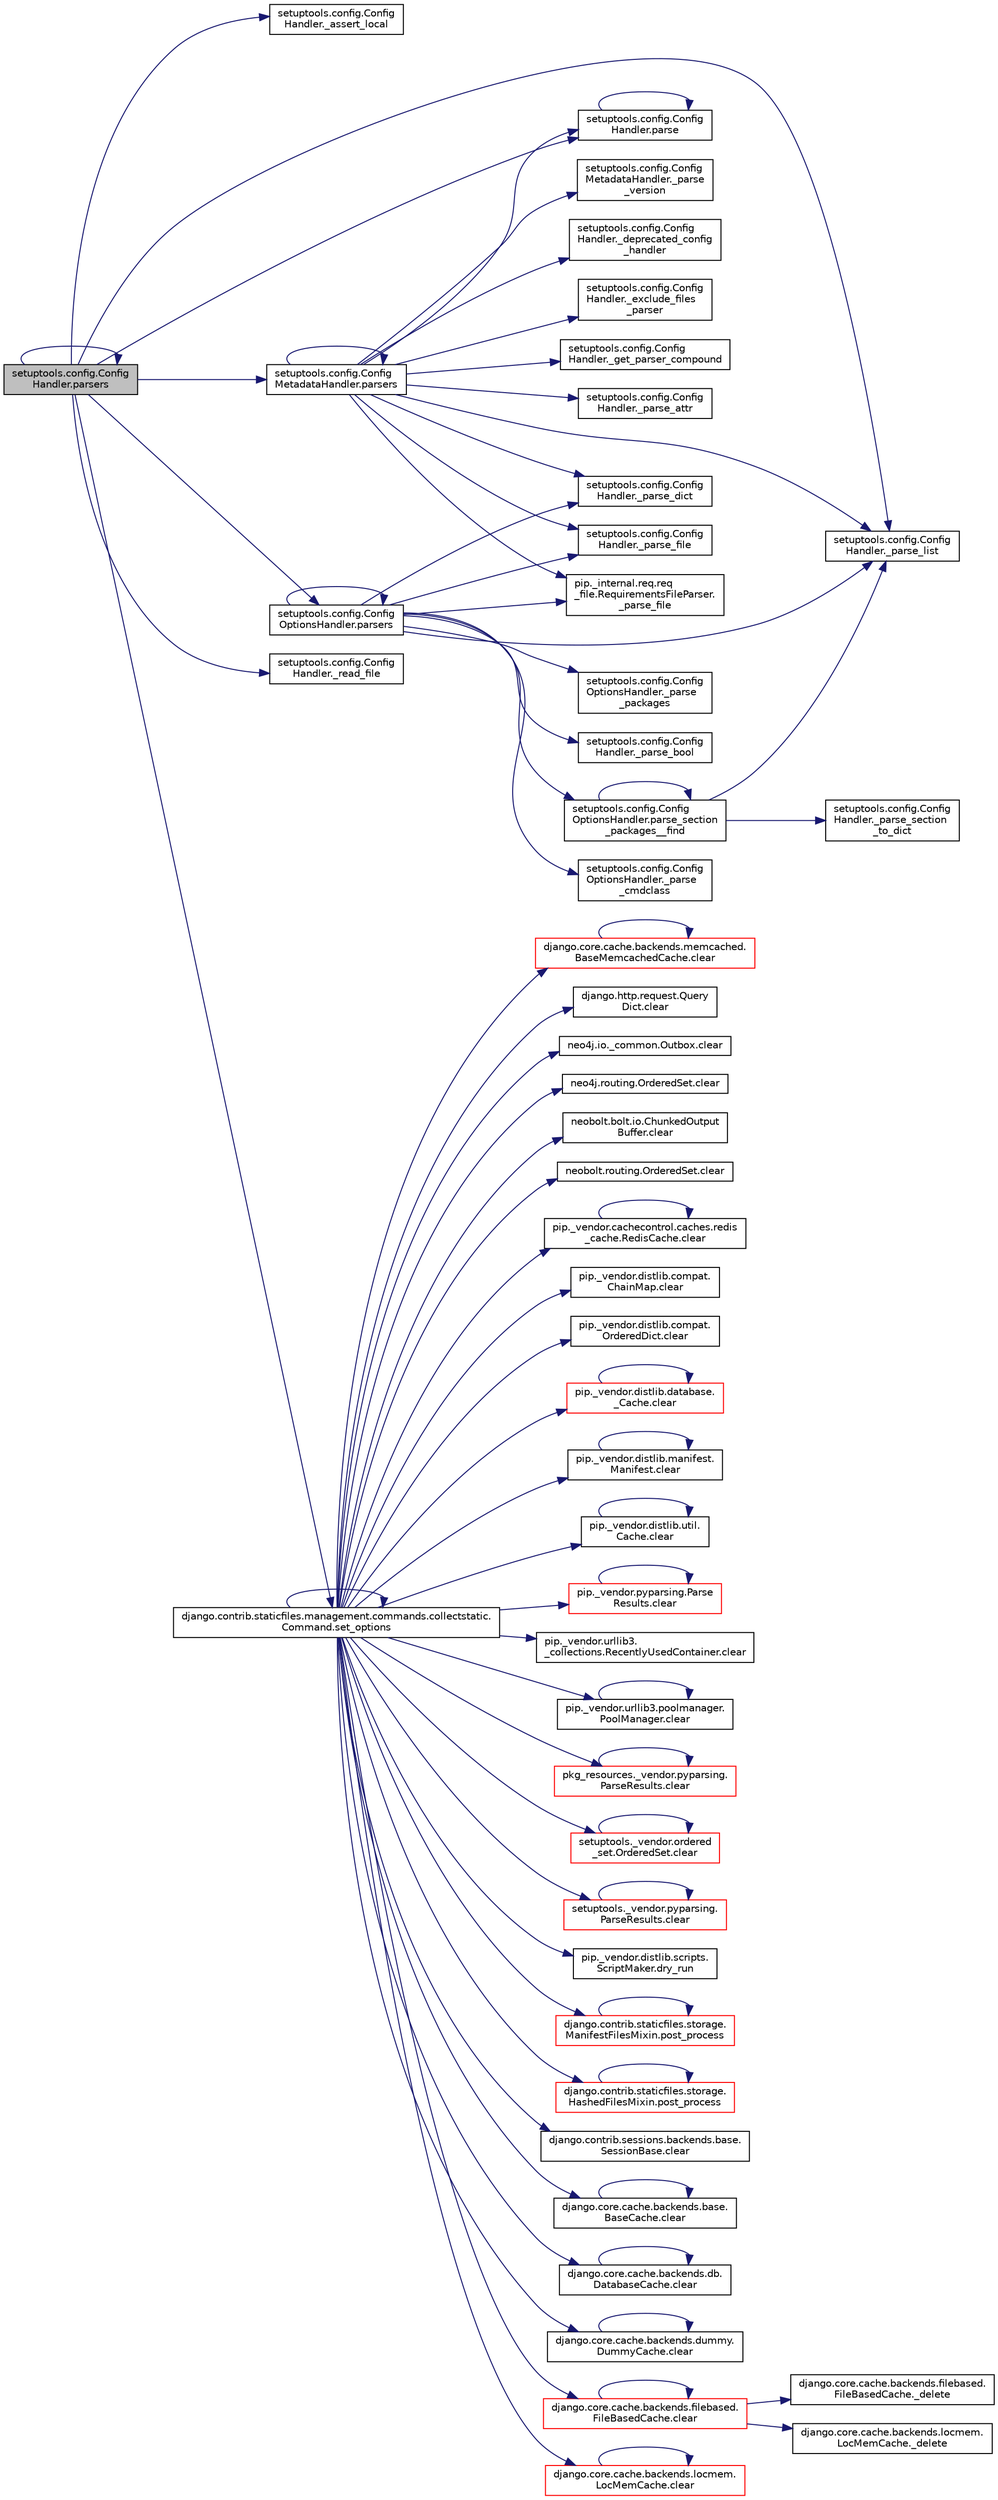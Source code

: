 digraph "setuptools.config.ConfigHandler.parsers"
{
 // LATEX_PDF_SIZE
  edge [fontname="Helvetica",fontsize="10",labelfontname="Helvetica",labelfontsize="10"];
  node [fontname="Helvetica",fontsize="10",shape=record];
  rankdir="LR";
  Node1 [label="setuptools.config.Config\lHandler.parsers",height=0.2,width=0.4,color="black", fillcolor="grey75", style="filled", fontcolor="black",tooltip=" "];
  Node1 -> Node2 [color="midnightblue",fontsize="10",style="solid",fontname="Helvetica"];
  Node2 [label="setuptools.config.Config\lHandler._assert_local",height=0.2,width=0.4,color="black", fillcolor="white", style="filled",URL="$d2/d75/classsetuptools_1_1config_1_1_config_handler.html#a49979d6f7ed39fa9a7d20e66061c781a",tooltip=" "];
  Node1 -> Node3 [color="midnightblue",fontsize="10",style="solid",fontname="Helvetica"];
  Node3 [label="setuptools.config.Config\lHandler._parse_list",height=0.2,width=0.4,color="black", fillcolor="white", style="filled",URL="$d2/d75/classsetuptools_1_1config_1_1_config_handler.html#a53bdaadbf9ca6e60f15b06528c5c03ca",tooltip=" "];
  Node1 -> Node4 [color="midnightblue",fontsize="10",style="solid",fontname="Helvetica"];
  Node4 [label="setuptools.config.Config\lHandler._read_file",height=0.2,width=0.4,color="black", fillcolor="white", style="filled",URL="$d2/d75/classsetuptools_1_1config_1_1_config_handler.html#ab549a9284047eb64e5abebd53c71434b",tooltip=" "];
  Node1 -> Node5 [color="midnightblue",fontsize="10",style="solid",fontname="Helvetica"];
  Node5 [label="setuptools.config.Config\lHandler.parse",height=0.2,width=0.4,color="black", fillcolor="white", style="filled",URL="$d2/d75/classsetuptools_1_1config_1_1_config_handler.html#afdcabf01520d6e9a99ebf893b8422f17",tooltip=" "];
  Node5 -> Node5 [color="midnightblue",fontsize="10",style="solid",fontname="Helvetica"];
  Node1 -> Node1 [color="midnightblue",fontsize="10",style="solid",fontname="Helvetica"];
  Node1 -> Node6 [color="midnightblue",fontsize="10",style="solid",fontname="Helvetica"];
  Node6 [label="setuptools.config.Config\lMetadataHandler.parsers",height=0.2,width=0.4,color="black", fillcolor="white", style="filled",URL="$d5/db2/classsetuptools_1_1config_1_1_config_metadata_handler.html#a79d5728ed108d5aaa690deca115678f1",tooltip=" "];
  Node6 -> Node7 [color="midnightblue",fontsize="10",style="solid",fontname="Helvetica"];
  Node7 [label="setuptools.config.Config\lHandler._deprecated_config\l_handler",height=0.2,width=0.4,color="black", fillcolor="white", style="filled",URL="$d2/d75/classsetuptools_1_1config_1_1_config_handler.html#aedd69f721ddf825973d38332a80e3cd7",tooltip=" "];
  Node6 -> Node8 [color="midnightblue",fontsize="10",style="solid",fontname="Helvetica"];
  Node8 [label="setuptools.config.Config\lHandler._exclude_files\l_parser",height=0.2,width=0.4,color="black", fillcolor="white", style="filled",URL="$d2/d75/classsetuptools_1_1config_1_1_config_handler.html#a8a2a0d807bcf58ca0209c9f8a9c55ffd",tooltip=" "];
  Node6 -> Node9 [color="midnightblue",fontsize="10",style="solid",fontname="Helvetica"];
  Node9 [label="setuptools.config.Config\lHandler._get_parser_compound",height=0.2,width=0.4,color="black", fillcolor="white", style="filled",URL="$d2/d75/classsetuptools_1_1config_1_1_config_handler.html#a0fb26eff42124e3f203e5a60dd63d09e",tooltip=" "];
  Node6 -> Node10 [color="midnightblue",fontsize="10",style="solid",fontname="Helvetica"];
  Node10 [label="setuptools.config.Config\lHandler._parse_attr",height=0.2,width=0.4,color="black", fillcolor="white", style="filled",URL="$d2/d75/classsetuptools_1_1config_1_1_config_handler.html#ac0a78696cb3b2cfac7e4b274b2c973d1",tooltip=" "];
  Node6 -> Node11 [color="midnightblue",fontsize="10",style="solid",fontname="Helvetica"];
  Node11 [label="setuptools.config.Config\lHandler._parse_dict",height=0.2,width=0.4,color="black", fillcolor="white", style="filled",URL="$d2/d75/classsetuptools_1_1config_1_1_config_handler.html#a48d29b987a470a70da7a1cd03370cc09",tooltip=" "];
  Node6 -> Node12 [color="midnightblue",fontsize="10",style="solid",fontname="Helvetica"];
  Node12 [label="setuptools.config.Config\lHandler._parse_file",height=0.2,width=0.4,color="black", fillcolor="white", style="filled",URL="$d2/d75/classsetuptools_1_1config_1_1_config_handler.html#ac3a3e661578af81b7dd99bcb934eef66",tooltip=" "];
  Node6 -> Node13 [color="midnightblue",fontsize="10",style="solid",fontname="Helvetica"];
  Node13 [label="pip._internal.req.req\l_file.RequirementsFileParser.\l_parse_file",height=0.2,width=0.4,color="black", fillcolor="white", style="filled",URL="$df/d5c/classpip_1_1__internal_1_1req_1_1req__file_1_1_requirements_file_parser.html#aa3f34650d4f46adba1f8d72fc5aeffd0",tooltip=" "];
  Node6 -> Node3 [color="midnightblue",fontsize="10",style="solid",fontname="Helvetica"];
  Node6 -> Node14 [color="midnightblue",fontsize="10",style="solid",fontname="Helvetica"];
  Node14 [label="setuptools.config.Config\lMetadataHandler._parse\l_version",height=0.2,width=0.4,color="black", fillcolor="white", style="filled",URL="$d5/db2/classsetuptools_1_1config_1_1_config_metadata_handler.html#ae12fa89d1f5aed27ab79c89590f48ae4",tooltip=" "];
  Node6 -> Node5 [color="midnightblue",fontsize="10",style="solid",fontname="Helvetica"];
  Node6 -> Node6 [color="midnightblue",fontsize="10",style="solid",fontname="Helvetica"];
  Node1 -> Node15 [color="midnightblue",fontsize="10",style="solid",fontname="Helvetica"];
  Node15 [label="setuptools.config.Config\lOptionsHandler.parsers",height=0.2,width=0.4,color="black", fillcolor="white", style="filled",URL="$d7/d6f/classsetuptools_1_1config_1_1_config_options_handler.html#a84db64d7a8a64c2816c2967a1ba1a486",tooltip=" "];
  Node15 -> Node16 [color="midnightblue",fontsize="10",style="solid",fontname="Helvetica"];
  Node16 [label="setuptools.config.Config\lHandler._parse_bool",height=0.2,width=0.4,color="black", fillcolor="white", style="filled",URL="$d2/d75/classsetuptools_1_1config_1_1_config_handler.html#aaa2a1f90fc5efd539bdf9b4061e66c1a",tooltip=" "];
  Node15 -> Node17 [color="midnightblue",fontsize="10",style="solid",fontname="Helvetica"];
  Node17 [label="setuptools.config.Config\lOptionsHandler._parse\l_cmdclass",height=0.2,width=0.4,color="black", fillcolor="white", style="filled",URL="$d7/d6f/classsetuptools_1_1config_1_1_config_options_handler.html#af3b6093377dde739a4fa3f33549c8311",tooltip=" "];
  Node15 -> Node11 [color="midnightblue",fontsize="10",style="solid",fontname="Helvetica"];
  Node15 -> Node12 [color="midnightblue",fontsize="10",style="solid",fontname="Helvetica"];
  Node15 -> Node13 [color="midnightblue",fontsize="10",style="solid",fontname="Helvetica"];
  Node15 -> Node3 [color="midnightblue",fontsize="10",style="solid",fontname="Helvetica"];
  Node15 -> Node18 [color="midnightblue",fontsize="10",style="solid",fontname="Helvetica"];
  Node18 [label="setuptools.config.Config\lOptionsHandler._parse\l_packages",height=0.2,width=0.4,color="black", fillcolor="white", style="filled",URL="$d7/d6f/classsetuptools_1_1config_1_1_config_options_handler.html#a46c69972155da2b5753614c9dda88541",tooltip=" "];
  Node15 -> Node19 [color="midnightblue",fontsize="10",style="solid",fontname="Helvetica"];
  Node19 [label="setuptools.config.Config\lOptionsHandler.parse_section\l_packages__find",height=0.2,width=0.4,color="black", fillcolor="white", style="filled",URL="$d7/d6f/classsetuptools_1_1config_1_1_config_options_handler.html#afed6ee3f1ec81344d74bdf4628e4c46c",tooltip=" "];
  Node19 -> Node3 [color="midnightblue",fontsize="10",style="solid",fontname="Helvetica"];
  Node19 -> Node20 [color="midnightblue",fontsize="10",style="solid",fontname="Helvetica"];
  Node20 [label="setuptools.config.Config\lHandler._parse_section\l_to_dict",height=0.2,width=0.4,color="black", fillcolor="white", style="filled",URL="$d2/d75/classsetuptools_1_1config_1_1_config_handler.html#ac7467d9c88e5da8b3c5565be4efe7aaf",tooltip=" "];
  Node19 -> Node19 [color="midnightblue",fontsize="10",style="solid",fontname="Helvetica"];
  Node15 -> Node15 [color="midnightblue",fontsize="10",style="solid",fontname="Helvetica"];
  Node1 -> Node21 [color="midnightblue",fontsize="10",style="solid",fontname="Helvetica"];
  Node21 [label="django.contrib.staticfiles.management.commands.collectstatic.\lCommand.set_options",height=0.2,width=0.4,color="black", fillcolor="white", style="filled",URL="$d8/df6/classdjango_1_1contrib_1_1staticfiles_1_1management_1_1commands_1_1collectstatic_1_1_command.html#aeea3ec13d3e5f93e38feb3eeff67379f",tooltip=" "];
  Node21 -> Node22 [color="midnightblue",fontsize="10",style="solid",fontname="Helvetica"];
  Node22 [label="django.contrib.sessions.backends.base.\lSessionBase.clear",height=0.2,width=0.4,color="black", fillcolor="white", style="filled",URL="$d1/d6e/classdjango_1_1contrib_1_1sessions_1_1backends_1_1base_1_1_session_base.html#a9923de84b6e5c0d6bc9ecbf0778d0202",tooltip=" "];
  Node21 -> Node23 [color="midnightblue",fontsize="10",style="solid",fontname="Helvetica"];
  Node23 [label="django.core.cache.backends.base.\lBaseCache.clear",height=0.2,width=0.4,color="black", fillcolor="white", style="filled",URL="$d0/d87/classdjango_1_1core_1_1cache_1_1backends_1_1base_1_1_base_cache.html#a8791f86a6f19ce42f670986262149bc3",tooltip=" "];
  Node23 -> Node23 [color="midnightblue",fontsize="10",style="solid",fontname="Helvetica"];
  Node21 -> Node24 [color="midnightblue",fontsize="10",style="solid",fontname="Helvetica"];
  Node24 [label="django.core.cache.backends.db.\lDatabaseCache.clear",height=0.2,width=0.4,color="black", fillcolor="white", style="filled",URL="$d7/dcb/classdjango_1_1core_1_1cache_1_1backends_1_1db_1_1_database_cache.html#af511062e32fc6824af6fc1eb19548aeb",tooltip=" "];
  Node24 -> Node24 [color="midnightblue",fontsize="10",style="solid",fontname="Helvetica"];
  Node21 -> Node25 [color="midnightblue",fontsize="10",style="solid",fontname="Helvetica"];
  Node25 [label="django.core.cache.backends.dummy.\lDummyCache.clear",height=0.2,width=0.4,color="black", fillcolor="white", style="filled",URL="$d6/db9/classdjango_1_1core_1_1cache_1_1backends_1_1dummy_1_1_dummy_cache.html#a1cf55299c46a6cfea73f06a4bdcdff2f",tooltip=" "];
  Node25 -> Node25 [color="midnightblue",fontsize="10",style="solid",fontname="Helvetica"];
  Node21 -> Node26 [color="midnightblue",fontsize="10",style="solid",fontname="Helvetica"];
  Node26 [label="django.core.cache.backends.filebased.\lFileBasedCache.clear",height=0.2,width=0.4,color="red", fillcolor="white", style="filled",URL="$df/d01/classdjango_1_1core_1_1cache_1_1backends_1_1filebased_1_1_file_based_cache.html#ac167961bc9c3a1fabc5d0928eb3190c8",tooltip=" "];
  Node26 -> Node27 [color="midnightblue",fontsize="10",style="solid",fontname="Helvetica"];
  Node27 [label="django.core.cache.backends.filebased.\lFileBasedCache._delete",height=0.2,width=0.4,color="black", fillcolor="white", style="filled",URL="$df/d01/classdjango_1_1core_1_1cache_1_1backends_1_1filebased_1_1_file_based_cache.html#ac88a1214f261f4ed0ff2aaef97edc909",tooltip=" "];
  Node26 -> Node28 [color="midnightblue",fontsize="10",style="solid",fontname="Helvetica"];
  Node28 [label="django.core.cache.backends.locmem.\lLocMemCache._delete",height=0.2,width=0.4,color="black", fillcolor="white", style="filled",URL="$de/d7d/classdjango_1_1core_1_1cache_1_1backends_1_1locmem_1_1_loc_mem_cache.html#aa7043e1ac85f7e4ce360bdd7c72ba916",tooltip=" "];
  Node26 -> Node26 [color="midnightblue",fontsize="10",style="solid",fontname="Helvetica"];
  Node21 -> Node30 [color="midnightblue",fontsize="10",style="solid",fontname="Helvetica"];
  Node30 [label="django.core.cache.backends.locmem.\lLocMemCache.clear",height=0.2,width=0.4,color="red", fillcolor="white", style="filled",URL="$de/d7d/classdjango_1_1core_1_1cache_1_1backends_1_1locmem_1_1_loc_mem_cache.html#a62bd9f5b7218aacd48d7acb4b4ae9759",tooltip=" "];
  Node30 -> Node30 [color="midnightblue",fontsize="10",style="solid",fontname="Helvetica"];
  Node21 -> Node32 [color="midnightblue",fontsize="10",style="solid",fontname="Helvetica"];
  Node32 [label="django.core.cache.backends.memcached.\lBaseMemcachedCache.clear",height=0.2,width=0.4,color="red", fillcolor="white", style="filled",URL="$d3/d36/classdjango_1_1core_1_1cache_1_1backends_1_1memcached_1_1_base_memcached_cache.html#a02e12e9da36dc48b9b5c8187dd420e61",tooltip=" "];
  Node32 -> Node32 [color="midnightblue",fontsize="10",style="solid",fontname="Helvetica"];
  Node21 -> Node33 [color="midnightblue",fontsize="10",style="solid",fontname="Helvetica"];
  Node33 [label="django.http.request.Query\lDict.clear",height=0.2,width=0.4,color="black", fillcolor="white", style="filled",URL="$d3/dd6/classdjango_1_1http_1_1request_1_1_query_dict.html#acf330977c96f446b60ce6da48fc80e73",tooltip=" "];
  Node21 -> Node34 [color="midnightblue",fontsize="10",style="solid",fontname="Helvetica"];
  Node34 [label="neo4j.io._common.Outbox.clear",height=0.2,width=0.4,color="black", fillcolor="white", style="filled",URL="$d0/dce/classneo4j_1_1io_1_1__common_1_1_outbox.html#a9528c7644593f84c6376709b326c51b6",tooltip=" "];
  Node21 -> Node35 [color="midnightblue",fontsize="10",style="solid",fontname="Helvetica"];
  Node35 [label="neo4j.routing.OrderedSet.clear",height=0.2,width=0.4,color="black", fillcolor="white", style="filled",URL="$da/d21/classneo4j_1_1routing_1_1_ordered_set.html#a6482bbc6dd861a7dece8c52fcc6729f7",tooltip=" "];
  Node21 -> Node36 [color="midnightblue",fontsize="10",style="solid",fontname="Helvetica"];
  Node36 [label="neobolt.bolt.io.ChunkedOutput\lBuffer.clear",height=0.2,width=0.4,color="black", fillcolor="white", style="filled",URL="$d1/d4e/classneobolt_1_1bolt_1_1io_1_1_chunked_output_buffer.html#a9c0e88272444914cc5bf3f3ff844b518",tooltip=" "];
  Node21 -> Node37 [color="midnightblue",fontsize="10",style="solid",fontname="Helvetica"];
  Node37 [label="neobolt.routing.OrderedSet.clear",height=0.2,width=0.4,color="black", fillcolor="white", style="filled",URL="$de/d18/classneobolt_1_1routing_1_1_ordered_set.html#a64c7179a917683fad779283fc3867baf",tooltip=" "];
  Node21 -> Node38 [color="midnightblue",fontsize="10",style="solid",fontname="Helvetica"];
  Node38 [label="pip._vendor.cachecontrol.caches.redis\l_cache.RedisCache.clear",height=0.2,width=0.4,color="black", fillcolor="white", style="filled",URL="$dd/d2e/classpip_1_1__vendor_1_1cachecontrol_1_1caches_1_1redis__cache_1_1_redis_cache.html#ab98b163ad1dc868d399b2e6bc37bb3e4",tooltip=" "];
  Node38 -> Node38 [color="midnightblue",fontsize="10",style="solid",fontname="Helvetica"];
  Node21 -> Node39 [color="midnightblue",fontsize="10",style="solid",fontname="Helvetica"];
  Node39 [label="pip._vendor.distlib.compat.\lChainMap.clear",height=0.2,width=0.4,color="black", fillcolor="white", style="filled",URL="$d2/d2d/classpip_1_1__vendor_1_1distlib_1_1compat_1_1_chain_map.html#a45d5bf8cf2c6a7c73c4aafb9424413f8",tooltip=" "];
  Node21 -> Node40 [color="midnightblue",fontsize="10",style="solid",fontname="Helvetica"];
  Node40 [label="pip._vendor.distlib.compat.\lOrderedDict.clear",height=0.2,width=0.4,color="black", fillcolor="white", style="filled",URL="$d8/dae/classpip_1_1__vendor_1_1distlib_1_1compat_1_1_ordered_dict.html#ab617c023d1100922375c6477ef289231",tooltip=" "];
  Node21 -> Node41 [color="midnightblue",fontsize="10",style="solid",fontname="Helvetica"];
  Node41 [label="pip._vendor.distlib.database.\l_Cache.clear",height=0.2,width=0.4,color="red", fillcolor="white", style="filled",URL="$d8/dcd/classpip_1_1__vendor_1_1distlib_1_1database_1_1___cache.html#ab8493db74feb70354215f9804fafea3d",tooltip=" "];
  Node41 -> Node41 [color="midnightblue",fontsize="10",style="solid",fontname="Helvetica"];
  Node21 -> Node148 [color="midnightblue",fontsize="10",style="solid",fontname="Helvetica"];
  Node148 [label="pip._vendor.distlib.manifest.\lManifest.clear",height=0.2,width=0.4,color="black", fillcolor="white", style="filled",URL="$d2/d05/classpip_1_1__vendor_1_1distlib_1_1manifest_1_1_manifest.html#ac5d289057626a72d1d8c6322b766df56",tooltip=" "];
  Node148 -> Node148 [color="midnightblue",fontsize="10",style="solid",fontname="Helvetica"];
  Node21 -> Node149 [color="midnightblue",fontsize="10",style="solid",fontname="Helvetica"];
  Node149 [label="pip._vendor.distlib.util.\lCache.clear",height=0.2,width=0.4,color="black", fillcolor="white", style="filled",URL="$d2/d9b/classpip_1_1__vendor_1_1distlib_1_1util_1_1_cache.html#a7ceeb94bd1948f47b9db8afb06fb82b2",tooltip=" "];
  Node149 -> Node149 [color="midnightblue",fontsize="10",style="solid",fontname="Helvetica"];
  Node21 -> Node150 [color="midnightblue",fontsize="10",style="solid",fontname="Helvetica"];
  Node150 [label="pip._vendor.pyparsing.Parse\lResults.clear",height=0.2,width=0.4,color="red", fillcolor="white", style="filled",URL="$d3/d5b/classpip_1_1__vendor_1_1pyparsing_1_1_parse_results.html#ab6e049e34b90004c1d59069da7a5cc08",tooltip=" "];
  Node150 -> Node150 [color="midnightblue",fontsize="10",style="solid",fontname="Helvetica"];
  Node21 -> Node1540 [color="midnightblue",fontsize="10",style="solid",fontname="Helvetica"];
  Node1540 [label="pip._vendor.urllib3.\l_collections.RecentlyUsedContainer.clear",height=0.2,width=0.4,color="black", fillcolor="white", style="filled",URL="$d3/df5/classpip_1_1__vendor_1_1urllib3_1_1__collections_1_1_recently_used_container.html#a06b0bf88fc61087b84afd22b94d1d9b0",tooltip=" "];
  Node21 -> Node1541 [color="midnightblue",fontsize="10",style="solid",fontname="Helvetica"];
  Node1541 [label="pip._vendor.urllib3.poolmanager.\lPoolManager.clear",height=0.2,width=0.4,color="black", fillcolor="white", style="filled",URL="$db/d75/classpip_1_1__vendor_1_1urllib3_1_1poolmanager_1_1_pool_manager.html#a293a4e1145fa83883ca5a0a83c9e2a0d",tooltip=" "];
  Node1541 -> Node1541 [color="midnightblue",fontsize="10",style="solid",fontname="Helvetica"];
  Node21 -> Node1542 [color="midnightblue",fontsize="10",style="solid",fontname="Helvetica"];
  Node1542 [label="pkg_resources._vendor.pyparsing.\lParseResults.clear",height=0.2,width=0.4,color="red", fillcolor="white", style="filled",URL="$d3/d93/classpkg__resources_1_1__vendor_1_1pyparsing_1_1_parse_results.html#a14a75f633961fdc58d077c5d26635038",tooltip=" "];
  Node1542 -> Node1542 [color="midnightblue",fontsize="10",style="solid",fontname="Helvetica"];
  Node21 -> Node2230 [color="midnightblue",fontsize="10",style="solid",fontname="Helvetica"];
  Node2230 [label="setuptools._vendor.ordered\l_set.OrderedSet.clear",height=0.2,width=0.4,color="red", fillcolor="white", style="filled",URL="$d0/d40/classsetuptools_1_1__vendor_1_1ordered__set_1_1_ordered_set.html#a8b928f1bac1c68eedf2efac951d28d51",tooltip=" "];
  Node2230 -> Node2230 [color="midnightblue",fontsize="10",style="solid",fontname="Helvetica"];
  Node21 -> Node2231 [color="midnightblue",fontsize="10",style="solid",fontname="Helvetica"];
  Node2231 [label="setuptools._vendor.pyparsing.\lParseResults.clear",height=0.2,width=0.4,color="red", fillcolor="white", style="filled",URL="$df/d77/classsetuptools_1_1__vendor_1_1pyparsing_1_1_parse_results.html#a2683a26b96b087edaec172f6f837058b",tooltip=" "];
  Node2231 -> Node2231 [color="midnightblue",fontsize="10",style="solid",fontname="Helvetica"];
  Node21 -> Node580 [color="midnightblue",fontsize="10",style="solid",fontname="Helvetica"];
  Node580 [label="pip._vendor.distlib.scripts.\lScriptMaker.dry_run",height=0.2,width=0.4,color="black", fillcolor="white", style="filled",URL="$de/dcc/classpip_1_1__vendor_1_1distlib_1_1scripts_1_1_script_maker.html#ab788624a4b1688e66c95f02b42674a4f",tooltip=" "];
  Node21 -> Node2699 [color="midnightblue",fontsize="10",style="solid",fontname="Helvetica"];
  Node2699 [label="django.contrib.staticfiles.storage.\lManifestFilesMixin.post_process",height=0.2,width=0.4,color="red", fillcolor="white", style="filled",URL="$da/d7f/classdjango_1_1contrib_1_1staticfiles_1_1storage_1_1_manifest_files_mixin.html#a42f4129be9ee4e0913941dc481910ee8",tooltip=" "];
  Node2699 -> Node2699 [color="midnightblue",fontsize="10",style="solid",fontname="Helvetica"];
  Node21 -> Node2766 [color="midnightblue",fontsize="10",style="solid",fontname="Helvetica"];
  Node2766 [label="django.contrib.staticfiles.storage.\lHashedFilesMixin.post_process",height=0.2,width=0.4,color="red", fillcolor="white", style="filled",URL="$d4/d59/classdjango_1_1contrib_1_1staticfiles_1_1storage_1_1_hashed_files_mixin.html#a99f51abb7c872ff46c85f296e8bbf68a",tooltip=" "];
  Node2766 -> Node2766 [color="midnightblue",fontsize="10",style="solid",fontname="Helvetica"];
  Node21 -> Node21 [color="midnightblue",fontsize="10",style="solid",fontname="Helvetica"];
}
